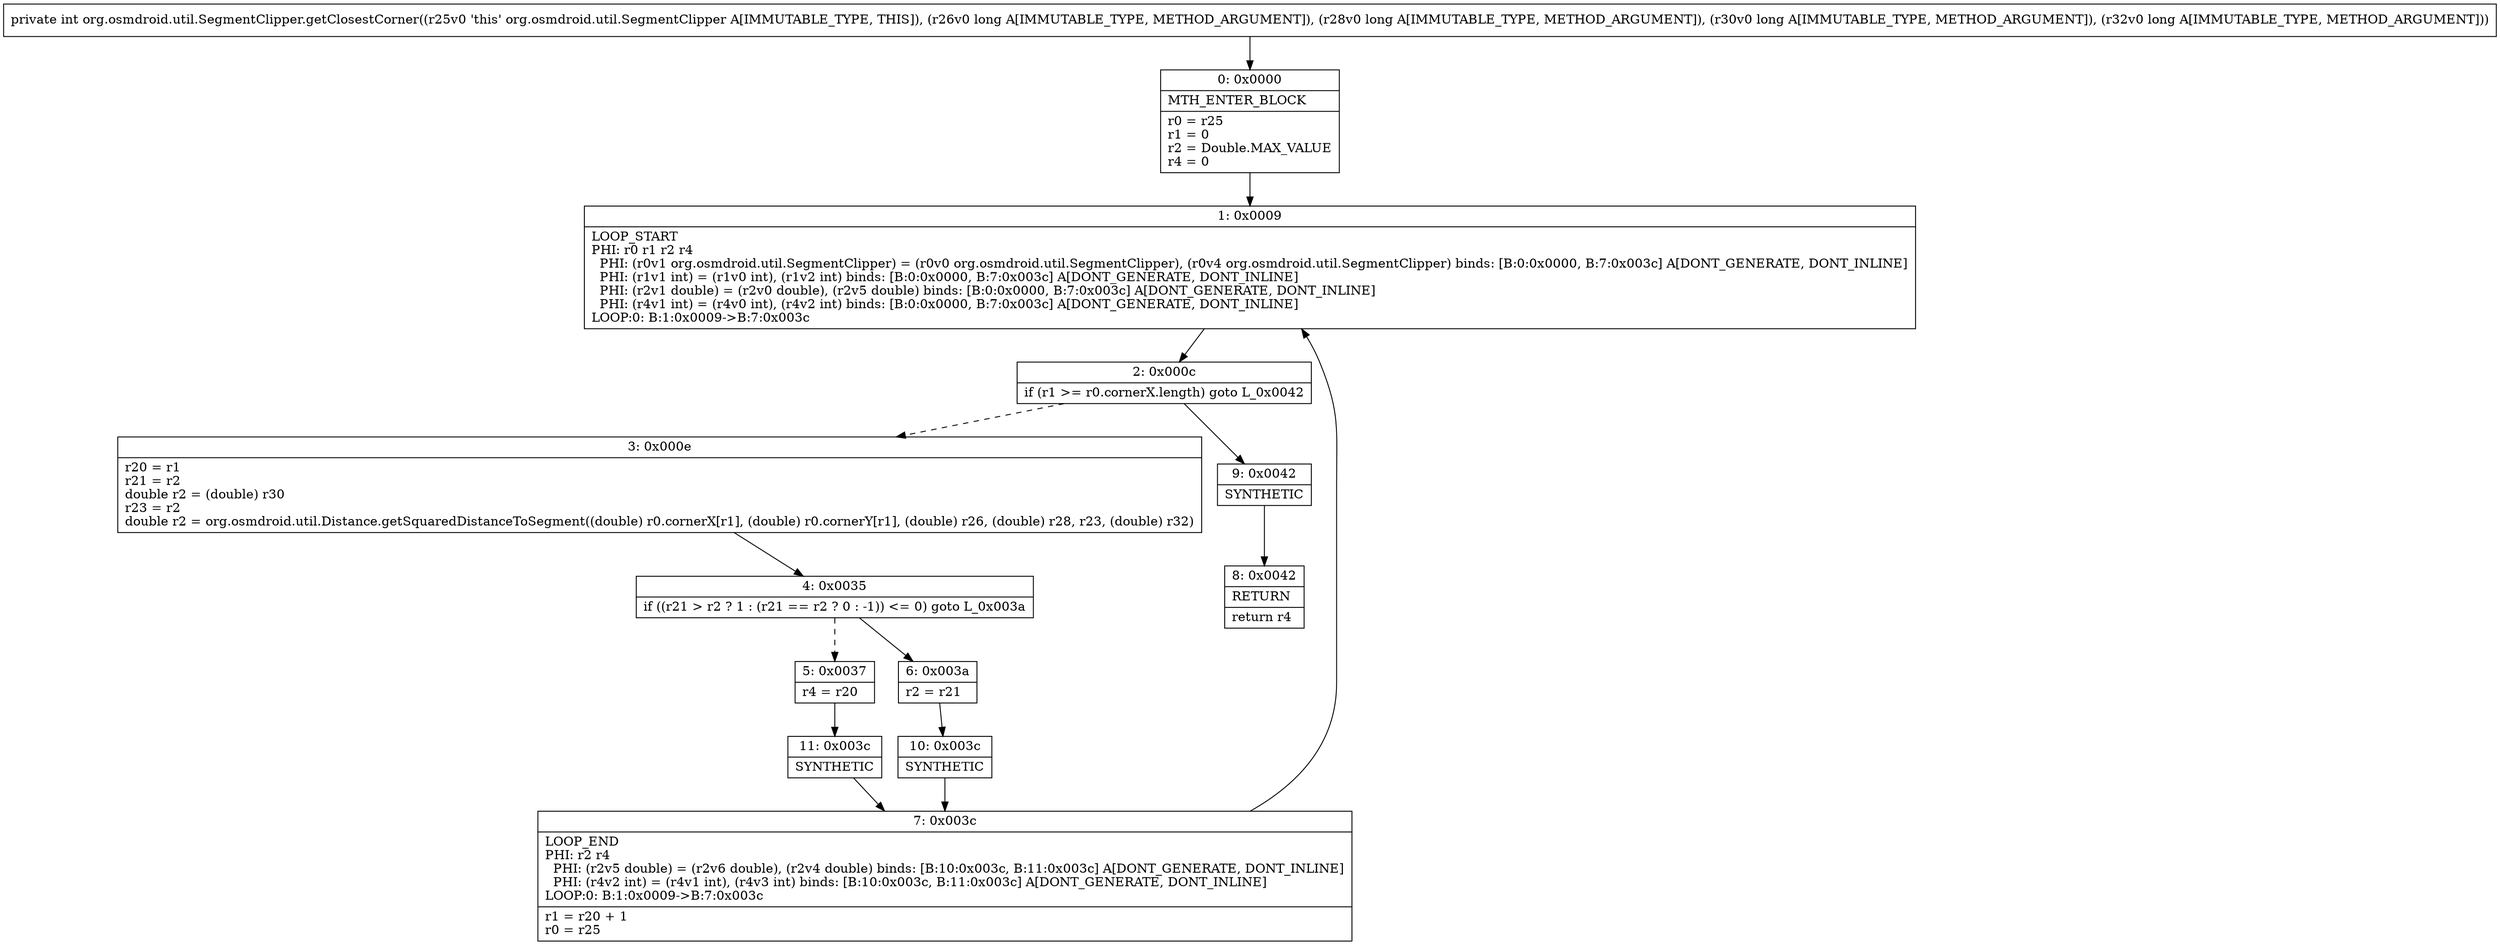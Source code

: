 digraph "CFG fororg.osmdroid.util.SegmentClipper.getClosestCorner(JJJJ)I" {
Node_0 [shape=record,label="{0\:\ 0x0000|MTH_ENTER_BLOCK\l|r0 = r25\lr1 = 0\lr2 = Double.MAX_VALUE\lr4 = 0\l}"];
Node_1 [shape=record,label="{1\:\ 0x0009|LOOP_START\lPHI: r0 r1 r2 r4 \l  PHI: (r0v1 org.osmdroid.util.SegmentClipper) = (r0v0 org.osmdroid.util.SegmentClipper), (r0v4 org.osmdroid.util.SegmentClipper) binds: [B:0:0x0000, B:7:0x003c] A[DONT_GENERATE, DONT_INLINE]\l  PHI: (r1v1 int) = (r1v0 int), (r1v2 int) binds: [B:0:0x0000, B:7:0x003c] A[DONT_GENERATE, DONT_INLINE]\l  PHI: (r2v1 double) = (r2v0 double), (r2v5 double) binds: [B:0:0x0000, B:7:0x003c] A[DONT_GENERATE, DONT_INLINE]\l  PHI: (r4v1 int) = (r4v0 int), (r4v2 int) binds: [B:0:0x0000, B:7:0x003c] A[DONT_GENERATE, DONT_INLINE]\lLOOP:0: B:1:0x0009\-\>B:7:0x003c\l}"];
Node_2 [shape=record,label="{2\:\ 0x000c|if (r1 \>= r0.cornerX.length) goto L_0x0042\l}"];
Node_3 [shape=record,label="{3\:\ 0x000e|r20 = r1\lr21 = r2\ldouble r2 = (double) r30\lr23 = r2\ldouble r2 = org.osmdroid.util.Distance.getSquaredDistanceToSegment((double) r0.cornerX[r1], (double) r0.cornerY[r1], (double) r26, (double) r28, r23, (double) r32)\l}"];
Node_4 [shape=record,label="{4\:\ 0x0035|if ((r21 \> r2 ? 1 : (r21 == r2 ? 0 : \-1)) \<= 0) goto L_0x003a\l}"];
Node_5 [shape=record,label="{5\:\ 0x0037|r4 = r20\l}"];
Node_6 [shape=record,label="{6\:\ 0x003a|r2 = r21\l}"];
Node_7 [shape=record,label="{7\:\ 0x003c|LOOP_END\lPHI: r2 r4 \l  PHI: (r2v5 double) = (r2v6 double), (r2v4 double) binds: [B:10:0x003c, B:11:0x003c] A[DONT_GENERATE, DONT_INLINE]\l  PHI: (r4v2 int) = (r4v1 int), (r4v3 int) binds: [B:10:0x003c, B:11:0x003c] A[DONT_GENERATE, DONT_INLINE]\lLOOP:0: B:1:0x0009\-\>B:7:0x003c\l|r1 = r20 + 1\lr0 = r25\l}"];
Node_8 [shape=record,label="{8\:\ 0x0042|RETURN\l|return r4\l}"];
Node_9 [shape=record,label="{9\:\ 0x0042|SYNTHETIC\l}"];
Node_10 [shape=record,label="{10\:\ 0x003c|SYNTHETIC\l}"];
Node_11 [shape=record,label="{11\:\ 0x003c|SYNTHETIC\l}"];
MethodNode[shape=record,label="{private int org.osmdroid.util.SegmentClipper.getClosestCorner((r25v0 'this' org.osmdroid.util.SegmentClipper A[IMMUTABLE_TYPE, THIS]), (r26v0 long A[IMMUTABLE_TYPE, METHOD_ARGUMENT]), (r28v0 long A[IMMUTABLE_TYPE, METHOD_ARGUMENT]), (r30v0 long A[IMMUTABLE_TYPE, METHOD_ARGUMENT]), (r32v0 long A[IMMUTABLE_TYPE, METHOD_ARGUMENT])) }"];
MethodNode -> Node_0;
Node_0 -> Node_1;
Node_1 -> Node_2;
Node_2 -> Node_3[style=dashed];
Node_2 -> Node_9;
Node_3 -> Node_4;
Node_4 -> Node_5[style=dashed];
Node_4 -> Node_6;
Node_5 -> Node_11;
Node_6 -> Node_10;
Node_7 -> Node_1;
Node_9 -> Node_8;
Node_10 -> Node_7;
Node_11 -> Node_7;
}

